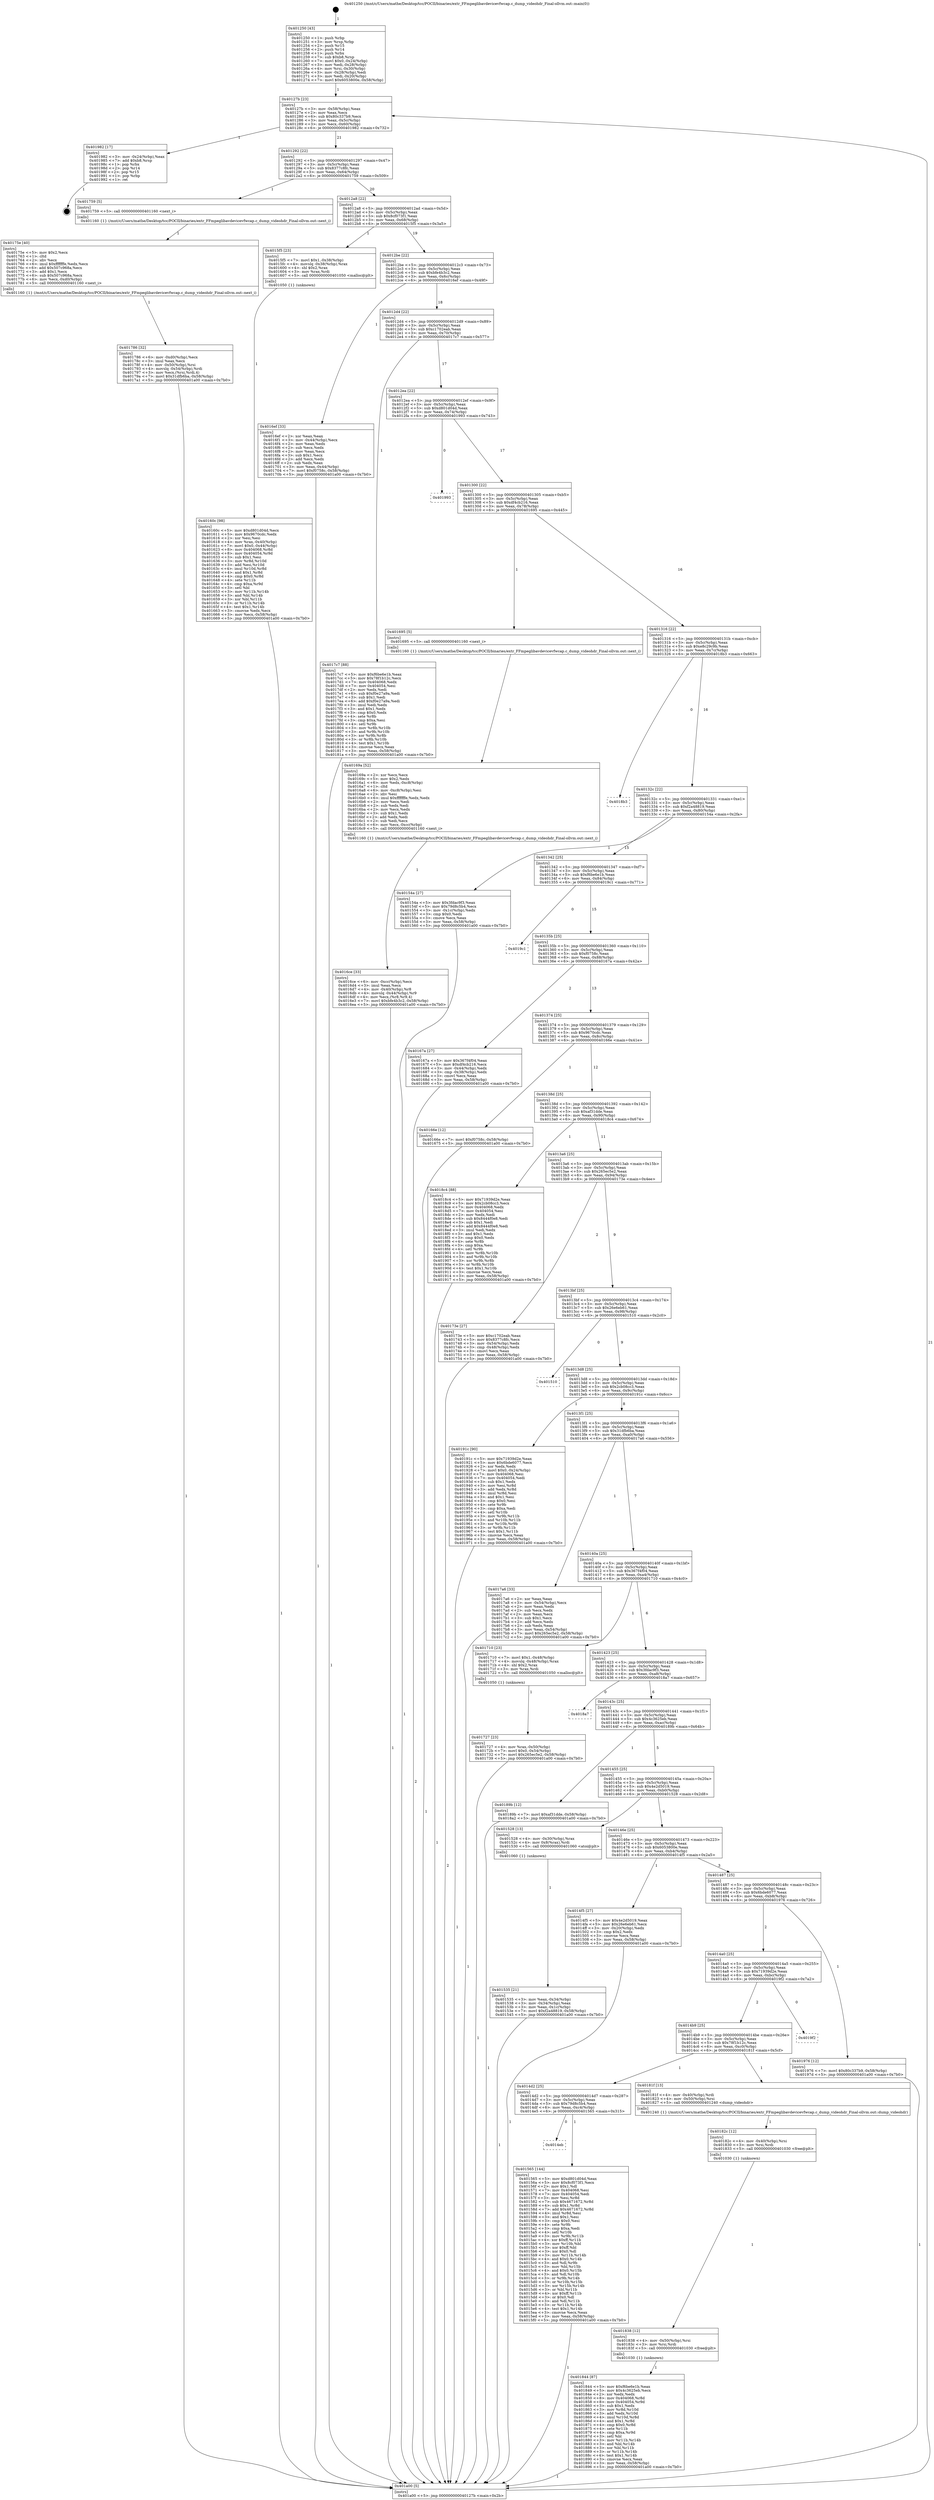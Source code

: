digraph "0x401250" {
  label = "0x401250 (/mnt/c/Users/mathe/Desktop/tcc/POCII/binaries/extr_FFmpeglibavdevicevfwcap.c_dump_videohdr_Final-ollvm.out::main(0))"
  labelloc = "t"
  node[shape=record]

  Entry [label="",width=0.3,height=0.3,shape=circle,fillcolor=black,style=filled]
  "0x40127b" [label="{
     0x40127b [23]\l
     | [instrs]\l
     &nbsp;&nbsp;0x40127b \<+3\>: mov -0x58(%rbp),%eax\l
     &nbsp;&nbsp;0x40127e \<+2\>: mov %eax,%ecx\l
     &nbsp;&nbsp;0x401280 \<+6\>: sub $0x80c337b9,%ecx\l
     &nbsp;&nbsp;0x401286 \<+3\>: mov %eax,-0x5c(%rbp)\l
     &nbsp;&nbsp;0x401289 \<+3\>: mov %ecx,-0x60(%rbp)\l
     &nbsp;&nbsp;0x40128c \<+6\>: je 0000000000401982 \<main+0x732\>\l
  }"]
  "0x401982" [label="{
     0x401982 [17]\l
     | [instrs]\l
     &nbsp;&nbsp;0x401982 \<+3\>: mov -0x24(%rbp),%eax\l
     &nbsp;&nbsp;0x401985 \<+7\>: add $0xb8,%rsp\l
     &nbsp;&nbsp;0x40198c \<+1\>: pop %rbx\l
     &nbsp;&nbsp;0x40198d \<+2\>: pop %r14\l
     &nbsp;&nbsp;0x40198f \<+2\>: pop %r15\l
     &nbsp;&nbsp;0x401991 \<+1\>: pop %rbp\l
     &nbsp;&nbsp;0x401992 \<+1\>: ret\l
  }"]
  "0x401292" [label="{
     0x401292 [22]\l
     | [instrs]\l
     &nbsp;&nbsp;0x401292 \<+5\>: jmp 0000000000401297 \<main+0x47\>\l
     &nbsp;&nbsp;0x401297 \<+3\>: mov -0x5c(%rbp),%eax\l
     &nbsp;&nbsp;0x40129a \<+5\>: sub $0x8377c8fc,%eax\l
     &nbsp;&nbsp;0x40129f \<+3\>: mov %eax,-0x64(%rbp)\l
     &nbsp;&nbsp;0x4012a2 \<+6\>: je 0000000000401759 \<main+0x509\>\l
  }"]
  Exit [label="",width=0.3,height=0.3,shape=circle,fillcolor=black,style=filled,peripheries=2]
  "0x401759" [label="{
     0x401759 [5]\l
     | [instrs]\l
     &nbsp;&nbsp;0x401759 \<+5\>: call 0000000000401160 \<next_i\>\l
     | [calls]\l
     &nbsp;&nbsp;0x401160 \{1\} (/mnt/c/Users/mathe/Desktop/tcc/POCII/binaries/extr_FFmpeglibavdevicevfwcap.c_dump_videohdr_Final-ollvm.out::next_i)\l
  }"]
  "0x4012a8" [label="{
     0x4012a8 [22]\l
     | [instrs]\l
     &nbsp;&nbsp;0x4012a8 \<+5\>: jmp 00000000004012ad \<main+0x5d\>\l
     &nbsp;&nbsp;0x4012ad \<+3\>: mov -0x5c(%rbp),%eax\l
     &nbsp;&nbsp;0x4012b0 \<+5\>: sub $0x8cf073f1,%eax\l
     &nbsp;&nbsp;0x4012b5 \<+3\>: mov %eax,-0x68(%rbp)\l
     &nbsp;&nbsp;0x4012b8 \<+6\>: je 00000000004015f5 \<main+0x3a5\>\l
  }"]
  "0x401844" [label="{
     0x401844 [87]\l
     | [instrs]\l
     &nbsp;&nbsp;0x401844 \<+5\>: mov $0xf6be6e1b,%eax\l
     &nbsp;&nbsp;0x401849 \<+5\>: mov $0x4c3625eb,%ecx\l
     &nbsp;&nbsp;0x40184e \<+2\>: xor %edx,%edx\l
     &nbsp;&nbsp;0x401850 \<+8\>: mov 0x404068,%r8d\l
     &nbsp;&nbsp;0x401858 \<+8\>: mov 0x404054,%r9d\l
     &nbsp;&nbsp;0x401860 \<+3\>: sub $0x1,%edx\l
     &nbsp;&nbsp;0x401863 \<+3\>: mov %r8d,%r10d\l
     &nbsp;&nbsp;0x401866 \<+3\>: add %edx,%r10d\l
     &nbsp;&nbsp;0x401869 \<+4\>: imul %r10d,%r8d\l
     &nbsp;&nbsp;0x40186d \<+4\>: and $0x1,%r8d\l
     &nbsp;&nbsp;0x401871 \<+4\>: cmp $0x0,%r8d\l
     &nbsp;&nbsp;0x401875 \<+4\>: sete %r11b\l
     &nbsp;&nbsp;0x401879 \<+4\>: cmp $0xa,%r9d\l
     &nbsp;&nbsp;0x40187d \<+3\>: setl %bl\l
     &nbsp;&nbsp;0x401880 \<+3\>: mov %r11b,%r14b\l
     &nbsp;&nbsp;0x401883 \<+3\>: and %bl,%r14b\l
     &nbsp;&nbsp;0x401886 \<+3\>: xor %bl,%r11b\l
     &nbsp;&nbsp;0x401889 \<+3\>: or %r11b,%r14b\l
     &nbsp;&nbsp;0x40188c \<+4\>: test $0x1,%r14b\l
     &nbsp;&nbsp;0x401890 \<+3\>: cmovne %ecx,%eax\l
     &nbsp;&nbsp;0x401893 \<+3\>: mov %eax,-0x58(%rbp)\l
     &nbsp;&nbsp;0x401896 \<+5\>: jmp 0000000000401a00 \<main+0x7b0\>\l
  }"]
  "0x4015f5" [label="{
     0x4015f5 [23]\l
     | [instrs]\l
     &nbsp;&nbsp;0x4015f5 \<+7\>: movl $0x1,-0x38(%rbp)\l
     &nbsp;&nbsp;0x4015fc \<+4\>: movslq -0x38(%rbp),%rax\l
     &nbsp;&nbsp;0x401600 \<+4\>: shl $0x2,%rax\l
     &nbsp;&nbsp;0x401604 \<+3\>: mov %rax,%rdi\l
     &nbsp;&nbsp;0x401607 \<+5\>: call 0000000000401050 \<malloc@plt\>\l
     | [calls]\l
     &nbsp;&nbsp;0x401050 \{1\} (unknown)\l
  }"]
  "0x4012be" [label="{
     0x4012be [22]\l
     | [instrs]\l
     &nbsp;&nbsp;0x4012be \<+5\>: jmp 00000000004012c3 \<main+0x73\>\l
     &nbsp;&nbsp;0x4012c3 \<+3\>: mov -0x5c(%rbp),%eax\l
     &nbsp;&nbsp;0x4012c6 \<+5\>: sub $0xbfe4b3c2,%eax\l
     &nbsp;&nbsp;0x4012cb \<+3\>: mov %eax,-0x6c(%rbp)\l
     &nbsp;&nbsp;0x4012ce \<+6\>: je 00000000004016ef \<main+0x49f\>\l
  }"]
  "0x401838" [label="{
     0x401838 [12]\l
     | [instrs]\l
     &nbsp;&nbsp;0x401838 \<+4\>: mov -0x50(%rbp),%rsi\l
     &nbsp;&nbsp;0x40183c \<+3\>: mov %rsi,%rdi\l
     &nbsp;&nbsp;0x40183f \<+5\>: call 0000000000401030 \<free@plt\>\l
     | [calls]\l
     &nbsp;&nbsp;0x401030 \{1\} (unknown)\l
  }"]
  "0x4016ef" [label="{
     0x4016ef [33]\l
     | [instrs]\l
     &nbsp;&nbsp;0x4016ef \<+2\>: xor %eax,%eax\l
     &nbsp;&nbsp;0x4016f1 \<+3\>: mov -0x44(%rbp),%ecx\l
     &nbsp;&nbsp;0x4016f4 \<+2\>: mov %eax,%edx\l
     &nbsp;&nbsp;0x4016f6 \<+2\>: sub %ecx,%edx\l
     &nbsp;&nbsp;0x4016f8 \<+2\>: mov %eax,%ecx\l
     &nbsp;&nbsp;0x4016fa \<+3\>: sub $0x1,%ecx\l
     &nbsp;&nbsp;0x4016fd \<+2\>: add %ecx,%edx\l
     &nbsp;&nbsp;0x4016ff \<+2\>: sub %edx,%eax\l
     &nbsp;&nbsp;0x401701 \<+3\>: mov %eax,-0x44(%rbp)\l
     &nbsp;&nbsp;0x401704 \<+7\>: movl $0xf0758c,-0x58(%rbp)\l
     &nbsp;&nbsp;0x40170b \<+5\>: jmp 0000000000401a00 \<main+0x7b0\>\l
  }"]
  "0x4012d4" [label="{
     0x4012d4 [22]\l
     | [instrs]\l
     &nbsp;&nbsp;0x4012d4 \<+5\>: jmp 00000000004012d9 \<main+0x89\>\l
     &nbsp;&nbsp;0x4012d9 \<+3\>: mov -0x5c(%rbp),%eax\l
     &nbsp;&nbsp;0x4012dc \<+5\>: sub $0xc1702eab,%eax\l
     &nbsp;&nbsp;0x4012e1 \<+3\>: mov %eax,-0x70(%rbp)\l
     &nbsp;&nbsp;0x4012e4 \<+6\>: je 00000000004017c7 \<main+0x577\>\l
  }"]
  "0x40182c" [label="{
     0x40182c [12]\l
     | [instrs]\l
     &nbsp;&nbsp;0x40182c \<+4\>: mov -0x40(%rbp),%rsi\l
     &nbsp;&nbsp;0x401830 \<+3\>: mov %rsi,%rdi\l
     &nbsp;&nbsp;0x401833 \<+5\>: call 0000000000401030 \<free@plt\>\l
     | [calls]\l
     &nbsp;&nbsp;0x401030 \{1\} (unknown)\l
  }"]
  "0x4017c7" [label="{
     0x4017c7 [88]\l
     | [instrs]\l
     &nbsp;&nbsp;0x4017c7 \<+5\>: mov $0xf6be6e1b,%eax\l
     &nbsp;&nbsp;0x4017cc \<+5\>: mov $0x78f1b12c,%ecx\l
     &nbsp;&nbsp;0x4017d1 \<+7\>: mov 0x404068,%edx\l
     &nbsp;&nbsp;0x4017d8 \<+7\>: mov 0x404054,%esi\l
     &nbsp;&nbsp;0x4017df \<+2\>: mov %edx,%edi\l
     &nbsp;&nbsp;0x4017e1 \<+6\>: sub $0xf0e27a9a,%edi\l
     &nbsp;&nbsp;0x4017e7 \<+3\>: sub $0x1,%edi\l
     &nbsp;&nbsp;0x4017ea \<+6\>: add $0xf0e27a9a,%edi\l
     &nbsp;&nbsp;0x4017f0 \<+3\>: imul %edi,%edx\l
     &nbsp;&nbsp;0x4017f3 \<+3\>: and $0x1,%edx\l
     &nbsp;&nbsp;0x4017f6 \<+3\>: cmp $0x0,%edx\l
     &nbsp;&nbsp;0x4017f9 \<+4\>: sete %r8b\l
     &nbsp;&nbsp;0x4017fd \<+3\>: cmp $0xa,%esi\l
     &nbsp;&nbsp;0x401800 \<+4\>: setl %r9b\l
     &nbsp;&nbsp;0x401804 \<+3\>: mov %r8b,%r10b\l
     &nbsp;&nbsp;0x401807 \<+3\>: and %r9b,%r10b\l
     &nbsp;&nbsp;0x40180a \<+3\>: xor %r9b,%r8b\l
     &nbsp;&nbsp;0x40180d \<+3\>: or %r8b,%r10b\l
     &nbsp;&nbsp;0x401810 \<+4\>: test $0x1,%r10b\l
     &nbsp;&nbsp;0x401814 \<+3\>: cmovne %ecx,%eax\l
     &nbsp;&nbsp;0x401817 \<+3\>: mov %eax,-0x58(%rbp)\l
     &nbsp;&nbsp;0x40181a \<+5\>: jmp 0000000000401a00 \<main+0x7b0\>\l
  }"]
  "0x4012ea" [label="{
     0x4012ea [22]\l
     | [instrs]\l
     &nbsp;&nbsp;0x4012ea \<+5\>: jmp 00000000004012ef \<main+0x9f\>\l
     &nbsp;&nbsp;0x4012ef \<+3\>: mov -0x5c(%rbp),%eax\l
     &nbsp;&nbsp;0x4012f2 \<+5\>: sub $0xd801d04d,%eax\l
     &nbsp;&nbsp;0x4012f7 \<+3\>: mov %eax,-0x74(%rbp)\l
     &nbsp;&nbsp;0x4012fa \<+6\>: je 0000000000401993 \<main+0x743\>\l
  }"]
  "0x401786" [label="{
     0x401786 [32]\l
     | [instrs]\l
     &nbsp;&nbsp;0x401786 \<+6\>: mov -0xd0(%rbp),%ecx\l
     &nbsp;&nbsp;0x40178c \<+3\>: imul %eax,%ecx\l
     &nbsp;&nbsp;0x40178f \<+4\>: mov -0x50(%rbp),%rsi\l
     &nbsp;&nbsp;0x401793 \<+4\>: movslq -0x54(%rbp),%rdi\l
     &nbsp;&nbsp;0x401797 \<+3\>: mov %ecx,(%rsi,%rdi,4)\l
     &nbsp;&nbsp;0x40179a \<+7\>: movl $0x31dfb6ba,-0x58(%rbp)\l
     &nbsp;&nbsp;0x4017a1 \<+5\>: jmp 0000000000401a00 \<main+0x7b0\>\l
  }"]
  "0x401993" [label="{
     0x401993\l
  }", style=dashed]
  "0x401300" [label="{
     0x401300 [22]\l
     | [instrs]\l
     &nbsp;&nbsp;0x401300 \<+5\>: jmp 0000000000401305 \<main+0xb5\>\l
     &nbsp;&nbsp;0x401305 \<+3\>: mov -0x5c(%rbp),%eax\l
     &nbsp;&nbsp;0x401308 \<+5\>: sub $0xdf4cb216,%eax\l
     &nbsp;&nbsp;0x40130d \<+3\>: mov %eax,-0x78(%rbp)\l
     &nbsp;&nbsp;0x401310 \<+6\>: je 0000000000401695 \<main+0x445\>\l
  }"]
  "0x40175e" [label="{
     0x40175e [40]\l
     | [instrs]\l
     &nbsp;&nbsp;0x40175e \<+5\>: mov $0x2,%ecx\l
     &nbsp;&nbsp;0x401763 \<+1\>: cltd\l
     &nbsp;&nbsp;0x401764 \<+2\>: idiv %ecx\l
     &nbsp;&nbsp;0x401766 \<+6\>: imul $0xfffffffe,%edx,%ecx\l
     &nbsp;&nbsp;0x40176c \<+6\>: add $0x507c968a,%ecx\l
     &nbsp;&nbsp;0x401772 \<+3\>: add $0x1,%ecx\l
     &nbsp;&nbsp;0x401775 \<+6\>: sub $0x507c968a,%ecx\l
     &nbsp;&nbsp;0x40177b \<+6\>: mov %ecx,-0xd0(%rbp)\l
     &nbsp;&nbsp;0x401781 \<+5\>: call 0000000000401160 \<next_i\>\l
     | [calls]\l
     &nbsp;&nbsp;0x401160 \{1\} (/mnt/c/Users/mathe/Desktop/tcc/POCII/binaries/extr_FFmpeglibavdevicevfwcap.c_dump_videohdr_Final-ollvm.out::next_i)\l
  }"]
  "0x401695" [label="{
     0x401695 [5]\l
     | [instrs]\l
     &nbsp;&nbsp;0x401695 \<+5\>: call 0000000000401160 \<next_i\>\l
     | [calls]\l
     &nbsp;&nbsp;0x401160 \{1\} (/mnt/c/Users/mathe/Desktop/tcc/POCII/binaries/extr_FFmpeglibavdevicevfwcap.c_dump_videohdr_Final-ollvm.out::next_i)\l
  }"]
  "0x401316" [label="{
     0x401316 [22]\l
     | [instrs]\l
     &nbsp;&nbsp;0x401316 \<+5\>: jmp 000000000040131b \<main+0xcb\>\l
     &nbsp;&nbsp;0x40131b \<+3\>: mov -0x5c(%rbp),%eax\l
     &nbsp;&nbsp;0x40131e \<+5\>: sub $0xe8c29c9b,%eax\l
     &nbsp;&nbsp;0x401323 \<+3\>: mov %eax,-0x7c(%rbp)\l
     &nbsp;&nbsp;0x401326 \<+6\>: je 00000000004018b3 \<main+0x663\>\l
  }"]
  "0x401727" [label="{
     0x401727 [23]\l
     | [instrs]\l
     &nbsp;&nbsp;0x401727 \<+4\>: mov %rax,-0x50(%rbp)\l
     &nbsp;&nbsp;0x40172b \<+7\>: movl $0x0,-0x54(%rbp)\l
     &nbsp;&nbsp;0x401732 \<+7\>: movl $0x265ec5e2,-0x58(%rbp)\l
     &nbsp;&nbsp;0x401739 \<+5\>: jmp 0000000000401a00 \<main+0x7b0\>\l
  }"]
  "0x4018b3" [label="{
     0x4018b3\l
  }", style=dashed]
  "0x40132c" [label="{
     0x40132c [22]\l
     | [instrs]\l
     &nbsp;&nbsp;0x40132c \<+5\>: jmp 0000000000401331 \<main+0xe1\>\l
     &nbsp;&nbsp;0x401331 \<+3\>: mov -0x5c(%rbp),%eax\l
     &nbsp;&nbsp;0x401334 \<+5\>: sub $0xf2a48819,%eax\l
     &nbsp;&nbsp;0x401339 \<+3\>: mov %eax,-0x80(%rbp)\l
     &nbsp;&nbsp;0x40133c \<+6\>: je 000000000040154a \<main+0x2fa\>\l
  }"]
  "0x4016ce" [label="{
     0x4016ce [33]\l
     | [instrs]\l
     &nbsp;&nbsp;0x4016ce \<+6\>: mov -0xcc(%rbp),%ecx\l
     &nbsp;&nbsp;0x4016d4 \<+3\>: imul %eax,%ecx\l
     &nbsp;&nbsp;0x4016d7 \<+4\>: mov -0x40(%rbp),%r8\l
     &nbsp;&nbsp;0x4016db \<+4\>: movslq -0x44(%rbp),%r9\l
     &nbsp;&nbsp;0x4016df \<+4\>: mov %ecx,(%r8,%r9,4)\l
     &nbsp;&nbsp;0x4016e3 \<+7\>: movl $0xbfe4b3c2,-0x58(%rbp)\l
     &nbsp;&nbsp;0x4016ea \<+5\>: jmp 0000000000401a00 \<main+0x7b0\>\l
  }"]
  "0x40154a" [label="{
     0x40154a [27]\l
     | [instrs]\l
     &nbsp;&nbsp;0x40154a \<+5\>: mov $0x3fdac9f3,%eax\l
     &nbsp;&nbsp;0x40154f \<+5\>: mov $0x79d8c5b4,%ecx\l
     &nbsp;&nbsp;0x401554 \<+3\>: mov -0x1c(%rbp),%edx\l
     &nbsp;&nbsp;0x401557 \<+3\>: cmp $0x0,%edx\l
     &nbsp;&nbsp;0x40155a \<+3\>: cmove %ecx,%eax\l
     &nbsp;&nbsp;0x40155d \<+3\>: mov %eax,-0x58(%rbp)\l
     &nbsp;&nbsp;0x401560 \<+5\>: jmp 0000000000401a00 \<main+0x7b0\>\l
  }"]
  "0x401342" [label="{
     0x401342 [25]\l
     | [instrs]\l
     &nbsp;&nbsp;0x401342 \<+5\>: jmp 0000000000401347 \<main+0xf7\>\l
     &nbsp;&nbsp;0x401347 \<+3\>: mov -0x5c(%rbp),%eax\l
     &nbsp;&nbsp;0x40134a \<+5\>: sub $0xf6be6e1b,%eax\l
     &nbsp;&nbsp;0x40134f \<+6\>: mov %eax,-0x84(%rbp)\l
     &nbsp;&nbsp;0x401355 \<+6\>: je 00000000004019c1 \<main+0x771\>\l
  }"]
  "0x40169a" [label="{
     0x40169a [52]\l
     | [instrs]\l
     &nbsp;&nbsp;0x40169a \<+2\>: xor %ecx,%ecx\l
     &nbsp;&nbsp;0x40169c \<+5\>: mov $0x2,%edx\l
     &nbsp;&nbsp;0x4016a1 \<+6\>: mov %edx,-0xc8(%rbp)\l
     &nbsp;&nbsp;0x4016a7 \<+1\>: cltd\l
     &nbsp;&nbsp;0x4016a8 \<+6\>: mov -0xc8(%rbp),%esi\l
     &nbsp;&nbsp;0x4016ae \<+2\>: idiv %esi\l
     &nbsp;&nbsp;0x4016b0 \<+6\>: imul $0xfffffffe,%edx,%edx\l
     &nbsp;&nbsp;0x4016b6 \<+2\>: mov %ecx,%edi\l
     &nbsp;&nbsp;0x4016b8 \<+2\>: sub %edx,%edi\l
     &nbsp;&nbsp;0x4016ba \<+2\>: mov %ecx,%edx\l
     &nbsp;&nbsp;0x4016bc \<+3\>: sub $0x1,%edx\l
     &nbsp;&nbsp;0x4016bf \<+2\>: add %edx,%edi\l
     &nbsp;&nbsp;0x4016c1 \<+2\>: sub %edi,%ecx\l
     &nbsp;&nbsp;0x4016c3 \<+6\>: mov %ecx,-0xcc(%rbp)\l
     &nbsp;&nbsp;0x4016c9 \<+5\>: call 0000000000401160 \<next_i\>\l
     | [calls]\l
     &nbsp;&nbsp;0x401160 \{1\} (/mnt/c/Users/mathe/Desktop/tcc/POCII/binaries/extr_FFmpeglibavdevicevfwcap.c_dump_videohdr_Final-ollvm.out::next_i)\l
  }"]
  "0x4019c1" [label="{
     0x4019c1\l
  }", style=dashed]
  "0x40135b" [label="{
     0x40135b [25]\l
     | [instrs]\l
     &nbsp;&nbsp;0x40135b \<+5\>: jmp 0000000000401360 \<main+0x110\>\l
     &nbsp;&nbsp;0x401360 \<+3\>: mov -0x5c(%rbp),%eax\l
     &nbsp;&nbsp;0x401363 \<+5\>: sub $0xf0758c,%eax\l
     &nbsp;&nbsp;0x401368 \<+6\>: mov %eax,-0x88(%rbp)\l
     &nbsp;&nbsp;0x40136e \<+6\>: je 000000000040167a \<main+0x42a\>\l
  }"]
  "0x40160c" [label="{
     0x40160c [98]\l
     | [instrs]\l
     &nbsp;&nbsp;0x40160c \<+5\>: mov $0xd801d04d,%ecx\l
     &nbsp;&nbsp;0x401611 \<+5\>: mov $0x9670cdc,%edx\l
     &nbsp;&nbsp;0x401616 \<+2\>: xor %esi,%esi\l
     &nbsp;&nbsp;0x401618 \<+4\>: mov %rax,-0x40(%rbp)\l
     &nbsp;&nbsp;0x40161c \<+7\>: movl $0x0,-0x44(%rbp)\l
     &nbsp;&nbsp;0x401623 \<+8\>: mov 0x404068,%r8d\l
     &nbsp;&nbsp;0x40162b \<+8\>: mov 0x404054,%r9d\l
     &nbsp;&nbsp;0x401633 \<+3\>: sub $0x1,%esi\l
     &nbsp;&nbsp;0x401636 \<+3\>: mov %r8d,%r10d\l
     &nbsp;&nbsp;0x401639 \<+3\>: add %esi,%r10d\l
     &nbsp;&nbsp;0x40163c \<+4\>: imul %r10d,%r8d\l
     &nbsp;&nbsp;0x401640 \<+4\>: and $0x1,%r8d\l
     &nbsp;&nbsp;0x401644 \<+4\>: cmp $0x0,%r8d\l
     &nbsp;&nbsp;0x401648 \<+4\>: sete %r11b\l
     &nbsp;&nbsp;0x40164c \<+4\>: cmp $0xa,%r9d\l
     &nbsp;&nbsp;0x401650 \<+3\>: setl %bl\l
     &nbsp;&nbsp;0x401653 \<+3\>: mov %r11b,%r14b\l
     &nbsp;&nbsp;0x401656 \<+3\>: and %bl,%r14b\l
     &nbsp;&nbsp;0x401659 \<+3\>: xor %bl,%r11b\l
     &nbsp;&nbsp;0x40165c \<+3\>: or %r11b,%r14b\l
     &nbsp;&nbsp;0x40165f \<+4\>: test $0x1,%r14b\l
     &nbsp;&nbsp;0x401663 \<+3\>: cmovne %edx,%ecx\l
     &nbsp;&nbsp;0x401666 \<+3\>: mov %ecx,-0x58(%rbp)\l
     &nbsp;&nbsp;0x401669 \<+5\>: jmp 0000000000401a00 \<main+0x7b0\>\l
  }"]
  "0x40167a" [label="{
     0x40167a [27]\l
     | [instrs]\l
     &nbsp;&nbsp;0x40167a \<+5\>: mov $0x367f4f04,%eax\l
     &nbsp;&nbsp;0x40167f \<+5\>: mov $0xdf4cb216,%ecx\l
     &nbsp;&nbsp;0x401684 \<+3\>: mov -0x44(%rbp),%edx\l
     &nbsp;&nbsp;0x401687 \<+3\>: cmp -0x38(%rbp),%edx\l
     &nbsp;&nbsp;0x40168a \<+3\>: cmovl %ecx,%eax\l
     &nbsp;&nbsp;0x40168d \<+3\>: mov %eax,-0x58(%rbp)\l
     &nbsp;&nbsp;0x401690 \<+5\>: jmp 0000000000401a00 \<main+0x7b0\>\l
  }"]
  "0x401374" [label="{
     0x401374 [25]\l
     | [instrs]\l
     &nbsp;&nbsp;0x401374 \<+5\>: jmp 0000000000401379 \<main+0x129\>\l
     &nbsp;&nbsp;0x401379 \<+3\>: mov -0x5c(%rbp),%eax\l
     &nbsp;&nbsp;0x40137c \<+5\>: sub $0x9670cdc,%eax\l
     &nbsp;&nbsp;0x401381 \<+6\>: mov %eax,-0x8c(%rbp)\l
     &nbsp;&nbsp;0x401387 \<+6\>: je 000000000040166e \<main+0x41e\>\l
  }"]
  "0x4014eb" [label="{
     0x4014eb\l
  }", style=dashed]
  "0x40166e" [label="{
     0x40166e [12]\l
     | [instrs]\l
     &nbsp;&nbsp;0x40166e \<+7\>: movl $0xf0758c,-0x58(%rbp)\l
     &nbsp;&nbsp;0x401675 \<+5\>: jmp 0000000000401a00 \<main+0x7b0\>\l
  }"]
  "0x40138d" [label="{
     0x40138d [25]\l
     | [instrs]\l
     &nbsp;&nbsp;0x40138d \<+5\>: jmp 0000000000401392 \<main+0x142\>\l
     &nbsp;&nbsp;0x401392 \<+3\>: mov -0x5c(%rbp),%eax\l
     &nbsp;&nbsp;0x401395 \<+5\>: sub $0xaf31dde,%eax\l
     &nbsp;&nbsp;0x40139a \<+6\>: mov %eax,-0x90(%rbp)\l
     &nbsp;&nbsp;0x4013a0 \<+6\>: je 00000000004018c4 \<main+0x674\>\l
  }"]
  "0x401565" [label="{
     0x401565 [144]\l
     | [instrs]\l
     &nbsp;&nbsp;0x401565 \<+5\>: mov $0xd801d04d,%eax\l
     &nbsp;&nbsp;0x40156a \<+5\>: mov $0x8cf073f1,%ecx\l
     &nbsp;&nbsp;0x40156f \<+2\>: mov $0x1,%dl\l
     &nbsp;&nbsp;0x401571 \<+7\>: mov 0x404068,%esi\l
     &nbsp;&nbsp;0x401578 \<+7\>: mov 0x404054,%edi\l
     &nbsp;&nbsp;0x40157f \<+3\>: mov %esi,%r8d\l
     &nbsp;&nbsp;0x401582 \<+7\>: sub $0x4671672,%r8d\l
     &nbsp;&nbsp;0x401589 \<+4\>: sub $0x1,%r8d\l
     &nbsp;&nbsp;0x40158d \<+7\>: add $0x4671672,%r8d\l
     &nbsp;&nbsp;0x401594 \<+4\>: imul %r8d,%esi\l
     &nbsp;&nbsp;0x401598 \<+3\>: and $0x1,%esi\l
     &nbsp;&nbsp;0x40159b \<+3\>: cmp $0x0,%esi\l
     &nbsp;&nbsp;0x40159e \<+4\>: sete %r9b\l
     &nbsp;&nbsp;0x4015a2 \<+3\>: cmp $0xa,%edi\l
     &nbsp;&nbsp;0x4015a5 \<+4\>: setl %r10b\l
     &nbsp;&nbsp;0x4015a9 \<+3\>: mov %r9b,%r11b\l
     &nbsp;&nbsp;0x4015ac \<+4\>: xor $0xff,%r11b\l
     &nbsp;&nbsp;0x4015b0 \<+3\>: mov %r10b,%bl\l
     &nbsp;&nbsp;0x4015b3 \<+3\>: xor $0xff,%bl\l
     &nbsp;&nbsp;0x4015b6 \<+3\>: xor $0x0,%dl\l
     &nbsp;&nbsp;0x4015b9 \<+3\>: mov %r11b,%r14b\l
     &nbsp;&nbsp;0x4015bc \<+4\>: and $0x0,%r14b\l
     &nbsp;&nbsp;0x4015c0 \<+3\>: and %dl,%r9b\l
     &nbsp;&nbsp;0x4015c3 \<+3\>: mov %bl,%r15b\l
     &nbsp;&nbsp;0x4015c6 \<+4\>: and $0x0,%r15b\l
     &nbsp;&nbsp;0x4015ca \<+3\>: and %dl,%r10b\l
     &nbsp;&nbsp;0x4015cd \<+3\>: or %r9b,%r14b\l
     &nbsp;&nbsp;0x4015d0 \<+3\>: or %r10b,%r15b\l
     &nbsp;&nbsp;0x4015d3 \<+3\>: xor %r15b,%r14b\l
     &nbsp;&nbsp;0x4015d6 \<+3\>: or %bl,%r11b\l
     &nbsp;&nbsp;0x4015d9 \<+4\>: xor $0xff,%r11b\l
     &nbsp;&nbsp;0x4015dd \<+3\>: or $0x0,%dl\l
     &nbsp;&nbsp;0x4015e0 \<+3\>: and %dl,%r11b\l
     &nbsp;&nbsp;0x4015e3 \<+3\>: or %r11b,%r14b\l
     &nbsp;&nbsp;0x4015e6 \<+4\>: test $0x1,%r14b\l
     &nbsp;&nbsp;0x4015ea \<+3\>: cmovne %ecx,%eax\l
     &nbsp;&nbsp;0x4015ed \<+3\>: mov %eax,-0x58(%rbp)\l
     &nbsp;&nbsp;0x4015f0 \<+5\>: jmp 0000000000401a00 \<main+0x7b0\>\l
  }"]
  "0x4018c4" [label="{
     0x4018c4 [88]\l
     | [instrs]\l
     &nbsp;&nbsp;0x4018c4 \<+5\>: mov $0x71939d2e,%eax\l
     &nbsp;&nbsp;0x4018c9 \<+5\>: mov $0x2cb08cc3,%ecx\l
     &nbsp;&nbsp;0x4018ce \<+7\>: mov 0x404068,%edx\l
     &nbsp;&nbsp;0x4018d5 \<+7\>: mov 0x404054,%esi\l
     &nbsp;&nbsp;0x4018dc \<+2\>: mov %edx,%edi\l
     &nbsp;&nbsp;0x4018de \<+6\>: sub $0x8444f0e8,%edi\l
     &nbsp;&nbsp;0x4018e4 \<+3\>: sub $0x1,%edi\l
     &nbsp;&nbsp;0x4018e7 \<+6\>: add $0x8444f0e8,%edi\l
     &nbsp;&nbsp;0x4018ed \<+3\>: imul %edi,%edx\l
     &nbsp;&nbsp;0x4018f0 \<+3\>: and $0x1,%edx\l
     &nbsp;&nbsp;0x4018f3 \<+3\>: cmp $0x0,%edx\l
     &nbsp;&nbsp;0x4018f6 \<+4\>: sete %r8b\l
     &nbsp;&nbsp;0x4018fa \<+3\>: cmp $0xa,%esi\l
     &nbsp;&nbsp;0x4018fd \<+4\>: setl %r9b\l
     &nbsp;&nbsp;0x401901 \<+3\>: mov %r8b,%r10b\l
     &nbsp;&nbsp;0x401904 \<+3\>: and %r9b,%r10b\l
     &nbsp;&nbsp;0x401907 \<+3\>: xor %r9b,%r8b\l
     &nbsp;&nbsp;0x40190a \<+3\>: or %r8b,%r10b\l
     &nbsp;&nbsp;0x40190d \<+4\>: test $0x1,%r10b\l
     &nbsp;&nbsp;0x401911 \<+3\>: cmovne %ecx,%eax\l
     &nbsp;&nbsp;0x401914 \<+3\>: mov %eax,-0x58(%rbp)\l
     &nbsp;&nbsp;0x401917 \<+5\>: jmp 0000000000401a00 \<main+0x7b0\>\l
  }"]
  "0x4013a6" [label="{
     0x4013a6 [25]\l
     | [instrs]\l
     &nbsp;&nbsp;0x4013a6 \<+5\>: jmp 00000000004013ab \<main+0x15b\>\l
     &nbsp;&nbsp;0x4013ab \<+3\>: mov -0x5c(%rbp),%eax\l
     &nbsp;&nbsp;0x4013ae \<+5\>: sub $0x265ec5e2,%eax\l
     &nbsp;&nbsp;0x4013b3 \<+6\>: mov %eax,-0x94(%rbp)\l
     &nbsp;&nbsp;0x4013b9 \<+6\>: je 000000000040173e \<main+0x4ee\>\l
  }"]
  "0x4014d2" [label="{
     0x4014d2 [25]\l
     | [instrs]\l
     &nbsp;&nbsp;0x4014d2 \<+5\>: jmp 00000000004014d7 \<main+0x287\>\l
     &nbsp;&nbsp;0x4014d7 \<+3\>: mov -0x5c(%rbp),%eax\l
     &nbsp;&nbsp;0x4014da \<+5\>: sub $0x79d8c5b4,%eax\l
     &nbsp;&nbsp;0x4014df \<+6\>: mov %eax,-0xc4(%rbp)\l
     &nbsp;&nbsp;0x4014e5 \<+6\>: je 0000000000401565 \<main+0x315\>\l
  }"]
  "0x40173e" [label="{
     0x40173e [27]\l
     | [instrs]\l
     &nbsp;&nbsp;0x40173e \<+5\>: mov $0xc1702eab,%eax\l
     &nbsp;&nbsp;0x401743 \<+5\>: mov $0x8377c8fc,%ecx\l
     &nbsp;&nbsp;0x401748 \<+3\>: mov -0x54(%rbp),%edx\l
     &nbsp;&nbsp;0x40174b \<+3\>: cmp -0x48(%rbp),%edx\l
     &nbsp;&nbsp;0x40174e \<+3\>: cmovl %ecx,%eax\l
     &nbsp;&nbsp;0x401751 \<+3\>: mov %eax,-0x58(%rbp)\l
     &nbsp;&nbsp;0x401754 \<+5\>: jmp 0000000000401a00 \<main+0x7b0\>\l
  }"]
  "0x4013bf" [label="{
     0x4013bf [25]\l
     | [instrs]\l
     &nbsp;&nbsp;0x4013bf \<+5\>: jmp 00000000004013c4 \<main+0x174\>\l
     &nbsp;&nbsp;0x4013c4 \<+3\>: mov -0x5c(%rbp),%eax\l
     &nbsp;&nbsp;0x4013c7 \<+5\>: sub $0x26e6eb61,%eax\l
     &nbsp;&nbsp;0x4013cc \<+6\>: mov %eax,-0x98(%rbp)\l
     &nbsp;&nbsp;0x4013d2 \<+6\>: je 0000000000401510 \<main+0x2c0\>\l
  }"]
  "0x40181f" [label="{
     0x40181f [13]\l
     | [instrs]\l
     &nbsp;&nbsp;0x40181f \<+4\>: mov -0x40(%rbp),%rdi\l
     &nbsp;&nbsp;0x401823 \<+4\>: mov -0x50(%rbp),%rsi\l
     &nbsp;&nbsp;0x401827 \<+5\>: call 0000000000401240 \<dump_videohdr\>\l
     | [calls]\l
     &nbsp;&nbsp;0x401240 \{1\} (/mnt/c/Users/mathe/Desktop/tcc/POCII/binaries/extr_FFmpeglibavdevicevfwcap.c_dump_videohdr_Final-ollvm.out::dump_videohdr)\l
  }"]
  "0x401510" [label="{
     0x401510\l
  }", style=dashed]
  "0x4013d8" [label="{
     0x4013d8 [25]\l
     | [instrs]\l
     &nbsp;&nbsp;0x4013d8 \<+5\>: jmp 00000000004013dd \<main+0x18d\>\l
     &nbsp;&nbsp;0x4013dd \<+3\>: mov -0x5c(%rbp),%eax\l
     &nbsp;&nbsp;0x4013e0 \<+5\>: sub $0x2cb08cc3,%eax\l
     &nbsp;&nbsp;0x4013e5 \<+6\>: mov %eax,-0x9c(%rbp)\l
     &nbsp;&nbsp;0x4013eb \<+6\>: je 000000000040191c \<main+0x6cc\>\l
  }"]
  "0x4014b9" [label="{
     0x4014b9 [25]\l
     | [instrs]\l
     &nbsp;&nbsp;0x4014b9 \<+5\>: jmp 00000000004014be \<main+0x26e\>\l
     &nbsp;&nbsp;0x4014be \<+3\>: mov -0x5c(%rbp),%eax\l
     &nbsp;&nbsp;0x4014c1 \<+5\>: sub $0x78f1b12c,%eax\l
     &nbsp;&nbsp;0x4014c6 \<+6\>: mov %eax,-0xc0(%rbp)\l
     &nbsp;&nbsp;0x4014cc \<+6\>: je 000000000040181f \<main+0x5cf\>\l
  }"]
  "0x40191c" [label="{
     0x40191c [90]\l
     | [instrs]\l
     &nbsp;&nbsp;0x40191c \<+5\>: mov $0x71939d2e,%eax\l
     &nbsp;&nbsp;0x401921 \<+5\>: mov $0x6bde6077,%ecx\l
     &nbsp;&nbsp;0x401926 \<+2\>: xor %edx,%edx\l
     &nbsp;&nbsp;0x401928 \<+7\>: movl $0x0,-0x24(%rbp)\l
     &nbsp;&nbsp;0x40192f \<+7\>: mov 0x404068,%esi\l
     &nbsp;&nbsp;0x401936 \<+7\>: mov 0x404054,%edi\l
     &nbsp;&nbsp;0x40193d \<+3\>: sub $0x1,%edx\l
     &nbsp;&nbsp;0x401940 \<+3\>: mov %esi,%r8d\l
     &nbsp;&nbsp;0x401943 \<+3\>: add %edx,%r8d\l
     &nbsp;&nbsp;0x401946 \<+4\>: imul %r8d,%esi\l
     &nbsp;&nbsp;0x40194a \<+3\>: and $0x1,%esi\l
     &nbsp;&nbsp;0x40194d \<+3\>: cmp $0x0,%esi\l
     &nbsp;&nbsp;0x401950 \<+4\>: sete %r9b\l
     &nbsp;&nbsp;0x401954 \<+3\>: cmp $0xa,%edi\l
     &nbsp;&nbsp;0x401957 \<+4\>: setl %r10b\l
     &nbsp;&nbsp;0x40195b \<+3\>: mov %r9b,%r11b\l
     &nbsp;&nbsp;0x40195e \<+3\>: and %r10b,%r11b\l
     &nbsp;&nbsp;0x401961 \<+3\>: xor %r10b,%r9b\l
     &nbsp;&nbsp;0x401964 \<+3\>: or %r9b,%r11b\l
     &nbsp;&nbsp;0x401967 \<+4\>: test $0x1,%r11b\l
     &nbsp;&nbsp;0x40196b \<+3\>: cmovne %ecx,%eax\l
     &nbsp;&nbsp;0x40196e \<+3\>: mov %eax,-0x58(%rbp)\l
     &nbsp;&nbsp;0x401971 \<+5\>: jmp 0000000000401a00 \<main+0x7b0\>\l
  }"]
  "0x4013f1" [label="{
     0x4013f1 [25]\l
     | [instrs]\l
     &nbsp;&nbsp;0x4013f1 \<+5\>: jmp 00000000004013f6 \<main+0x1a6\>\l
     &nbsp;&nbsp;0x4013f6 \<+3\>: mov -0x5c(%rbp),%eax\l
     &nbsp;&nbsp;0x4013f9 \<+5\>: sub $0x31dfb6ba,%eax\l
     &nbsp;&nbsp;0x4013fe \<+6\>: mov %eax,-0xa0(%rbp)\l
     &nbsp;&nbsp;0x401404 \<+6\>: je 00000000004017a6 \<main+0x556\>\l
  }"]
  "0x4019f2" [label="{
     0x4019f2\l
  }", style=dashed]
  "0x4017a6" [label="{
     0x4017a6 [33]\l
     | [instrs]\l
     &nbsp;&nbsp;0x4017a6 \<+2\>: xor %eax,%eax\l
     &nbsp;&nbsp;0x4017a8 \<+3\>: mov -0x54(%rbp),%ecx\l
     &nbsp;&nbsp;0x4017ab \<+2\>: mov %eax,%edx\l
     &nbsp;&nbsp;0x4017ad \<+2\>: sub %ecx,%edx\l
     &nbsp;&nbsp;0x4017af \<+2\>: mov %eax,%ecx\l
     &nbsp;&nbsp;0x4017b1 \<+3\>: sub $0x1,%ecx\l
     &nbsp;&nbsp;0x4017b4 \<+2\>: add %ecx,%edx\l
     &nbsp;&nbsp;0x4017b6 \<+2\>: sub %edx,%eax\l
     &nbsp;&nbsp;0x4017b8 \<+3\>: mov %eax,-0x54(%rbp)\l
     &nbsp;&nbsp;0x4017bb \<+7\>: movl $0x265ec5e2,-0x58(%rbp)\l
     &nbsp;&nbsp;0x4017c2 \<+5\>: jmp 0000000000401a00 \<main+0x7b0\>\l
  }"]
  "0x40140a" [label="{
     0x40140a [25]\l
     | [instrs]\l
     &nbsp;&nbsp;0x40140a \<+5\>: jmp 000000000040140f \<main+0x1bf\>\l
     &nbsp;&nbsp;0x40140f \<+3\>: mov -0x5c(%rbp),%eax\l
     &nbsp;&nbsp;0x401412 \<+5\>: sub $0x367f4f04,%eax\l
     &nbsp;&nbsp;0x401417 \<+6\>: mov %eax,-0xa4(%rbp)\l
     &nbsp;&nbsp;0x40141d \<+6\>: je 0000000000401710 \<main+0x4c0\>\l
  }"]
  "0x4014a0" [label="{
     0x4014a0 [25]\l
     | [instrs]\l
     &nbsp;&nbsp;0x4014a0 \<+5\>: jmp 00000000004014a5 \<main+0x255\>\l
     &nbsp;&nbsp;0x4014a5 \<+3\>: mov -0x5c(%rbp),%eax\l
     &nbsp;&nbsp;0x4014a8 \<+5\>: sub $0x71939d2e,%eax\l
     &nbsp;&nbsp;0x4014ad \<+6\>: mov %eax,-0xbc(%rbp)\l
     &nbsp;&nbsp;0x4014b3 \<+6\>: je 00000000004019f2 \<main+0x7a2\>\l
  }"]
  "0x401710" [label="{
     0x401710 [23]\l
     | [instrs]\l
     &nbsp;&nbsp;0x401710 \<+7\>: movl $0x1,-0x48(%rbp)\l
     &nbsp;&nbsp;0x401717 \<+4\>: movslq -0x48(%rbp),%rax\l
     &nbsp;&nbsp;0x40171b \<+4\>: shl $0x2,%rax\l
     &nbsp;&nbsp;0x40171f \<+3\>: mov %rax,%rdi\l
     &nbsp;&nbsp;0x401722 \<+5\>: call 0000000000401050 \<malloc@plt\>\l
     | [calls]\l
     &nbsp;&nbsp;0x401050 \{1\} (unknown)\l
  }"]
  "0x401423" [label="{
     0x401423 [25]\l
     | [instrs]\l
     &nbsp;&nbsp;0x401423 \<+5\>: jmp 0000000000401428 \<main+0x1d8\>\l
     &nbsp;&nbsp;0x401428 \<+3\>: mov -0x5c(%rbp),%eax\l
     &nbsp;&nbsp;0x40142b \<+5\>: sub $0x3fdac9f3,%eax\l
     &nbsp;&nbsp;0x401430 \<+6\>: mov %eax,-0xa8(%rbp)\l
     &nbsp;&nbsp;0x401436 \<+6\>: je 00000000004018a7 \<main+0x657\>\l
  }"]
  "0x401976" [label="{
     0x401976 [12]\l
     | [instrs]\l
     &nbsp;&nbsp;0x401976 \<+7\>: movl $0x80c337b9,-0x58(%rbp)\l
     &nbsp;&nbsp;0x40197d \<+5\>: jmp 0000000000401a00 \<main+0x7b0\>\l
  }"]
  "0x4018a7" [label="{
     0x4018a7\l
  }", style=dashed]
  "0x40143c" [label="{
     0x40143c [25]\l
     | [instrs]\l
     &nbsp;&nbsp;0x40143c \<+5\>: jmp 0000000000401441 \<main+0x1f1\>\l
     &nbsp;&nbsp;0x401441 \<+3\>: mov -0x5c(%rbp),%eax\l
     &nbsp;&nbsp;0x401444 \<+5\>: sub $0x4c3625eb,%eax\l
     &nbsp;&nbsp;0x401449 \<+6\>: mov %eax,-0xac(%rbp)\l
     &nbsp;&nbsp;0x40144f \<+6\>: je 000000000040189b \<main+0x64b\>\l
  }"]
  "0x401535" [label="{
     0x401535 [21]\l
     | [instrs]\l
     &nbsp;&nbsp;0x401535 \<+3\>: mov %eax,-0x34(%rbp)\l
     &nbsp;&nbsp;0x401538 \<+3\>: mov -0x34(%rbp),%eax\l
     &nbsp;&nbsp;0x40153b \<+3\>: mov %eax,-0x1c(%rbp)\l
     &nbsp;&nbsp;0x40153e \<+7\>: movl $0xf2a48819,-0x58(%rbp)\l
     &nbsp;&nbsp;0x401545 \<+5\>: jmp 0000000000401a00 \<main+0x7b0\>\l
  }"]
  "0x40189b" [label="{
     0x40189b [12]\l
     | [instrs]\l
     &nbsp;&nbsp;0x40189b \<+7\>: movl $0xaf31dde,-0x58(%rbp)\l
     &nbsp;&nbsp;0x4018a2 \<+5\>: jmp 0000000000401a00 \<main+0x7b0\>\l
  }"]
  "0x401455" [label="{
     0x401455 [25]\l
     | [instrs]\l
     &nbsp;&nbsp;0x401455 \<+5\>: jmp 000000000040145a \<main+0x20a\>\l
     &nbsp;&nbsp;0x40145a \<+3\>: mov -0x5c(%rbp),%eax\l
     &nbsp;&nbsp;0x40145d \<+5\>: sub $0x4e2d5019,%eax\l
     &nbsp;&nbsp;0x401462 \<+6\>: mov %eax,-0xb0(%rbp)\l
     &nbsp;&nbsp;0x401468 \<+6\>: je 0000000000401528 \<main+0x2d8\>\l
  }"]
  "0x401250" [label="{
     0x401250 [43]\l
     | [instrs]\l
     &nbsp;&nbsp;0x401250 \<+1\>: push %rbp\l
     &nbsp;&nbsp;0x401251 \<+3\>: mov %rsp,%rbp\l
     &nbsp;&nbsp;0x401254 \<+2\>: push %r15\l
     &nbsp;&nbsp;0x401256 \<+2\>: push %r14\l
     &nbsp;&nbsp;0x401258 \<+1\>: push %rbx\l
     &nbsp;&nbsp;0x401259 \<+7\>: sub $0xb8,%rsp\l
     &nbsp;&nbsp;0x401260 \<+7\>: movl $0x0,-0x24(%rbp)\l
     &nbsp;&nbsp;0x401267 \<+3\>: mov %edi,-0x28(%rbp)\l
     &nbsp;&nbsp;0x40126a \<+4\>: mov %rsi,-0x30(%rbp)\l
     &nbsp;&nbsp;0x40126e \<+3\>: mov -0x28(%rbp),%edi\l
     &nbsp;&nbsp;0x401271 \<+3\>: mov %edi,-0x20(%rbp)\l
     &nbsp;&nbsp;0x401274 \<+7\>: movl $0x6053800e,-0x58(%rbp)\l
  }"]
  "0x401528" [label="{
     0x401528 [13]\l
     | [instrs]\l
     &nbsp;&nbsp;0x401528 \<+4\>: mov -0x30(%rbp),%rax\l
     &nbsp;&nbsp;0x40152c \<+4\>: mov 0x8(%rax),%rdi\l
     &nbsp;&nbsp;0x401530 \<+5\>: call 0000000000401060 \<atoi@plt\>\l
     | [calls]\l
     &nbsp;&nbsp;0x401060 \{1\} (unknown)\l
  }"]
  "0x40146e" [label="{
     0x40146e [25]\l
     | [instrs]\l
     &nbsp;&nbsp;0x40146e \<+5\>: jmp 0000000000401473 \<main+0x223\>\l
     &nbsp;&nbsp;0x401473 \<+3\>: mov -0x5c(%rbp),%eax\l
     &nbsp;&nbsp;0x401476 \<+5\>: sub $0x6053800e,%eax\l
     &nbsp;&nbsp;0x40147b \<+6\>: mov %eax,-0xb4(%rbp)\l
     &nbsp;&nbsp;0x401481 \<+6\>: je 00000000004014f5 \<main+0x2a5\>\l
  }"]
  "0x401a00" [label="{
     0x401a00 [5]\l
     | [instrs]\l
     &nbsp;&nbsp;0x401a00 \<+5\>: jmp 000000000040127b \<main+0x2b\>\l
  }"]
  "0x4014f5" [label="{
     0x4014f5 [27]\l
     | [instrs]\l
     &nbsp;&nbsp;0x4014f5 \<+5\>: mov $0x4e2d5019,%eax\l
     &nbsp;&nbsp;0x4014fa \<+5\>: mov $0x26e6eb61,%ecx\l
     &nbsp;&nbsp;0x4014ff \<+3\>: mov -0x20(%rbp),%edx\l
     &nbsp;&nbsp;0x401502 \<+3\>: cmp $0x2,%edx\l
     &nbsp;&nbsp;0x401505 \<+3\>: cmovne %ecx,%eax\l
     &nbsp;&nbsp;0x401508 \<+3\>: mov %eax,-0x58(%rbp)\l
     &nbsp;&nbsp;0x40150b \<+5\>: jmp 0000000000401a00 \<main+0x7b0\>\l
  }"]
  "0x401487" [label="{
     0x401487 [25]\l
     | [instrs]\l
     &nbsp;&nbsp;0x401487 \<+5\>: jmp 000000000040148c \<main+0x23c\>\l
     &nbsp;&nbsp;0x40148c \<+3\>: mov -0x5c(%rbp),%eax\l
     &nbsp;&nbsp;0x40148f \<+5\>: sub $0x6bde6077,%eax\l
     &nbsp;&nbsp;0x401494 \<+6\>: mov %eax,-0xb8(%rbp)\l
     &nbsp;&nbsp;0x40149a \<+6\>: je 0000000000401976 \<main+0x726\>\l
  }"]
  Entry -> "0x401250" [label=" 1"]
  "0x40127b" -> "0x401982" [label=" 1"]
  "0x40127b" -> "0x401292" [label=" 21"]
  "0x401982" -> Exit [label=" 1"]
  "0x401292" -> "0x401759" [label=" 1"]
  "0x401292" -> "0x4012a8" [label=" 20"]
  "0x401976" -> "0x401a00" [label=" 1"]
  "0x4012a8" -> "0x4015f5" [label=" 1"]
  "0x4012a8" -> "0x4012be" [label=" 19"]
  "0x40191c" -> "0x401a00" [label=" 1"]
  "0x4012be" -> "0x4016ef" [label=" 1"]
  "0x4012be" -> "0x4012d4" [label=" 18"]
  "0x4018c4" -> "0x401a00" [label=" 1"]
  "0x4012d4" -> "0x4017c7" [label=" 1"]
  "0x4012d4" -> "0x4012ea" [label=" 17"]
  "0x40189b" -> "0x401a00" [label=" 1"]
  "0x4012ea" -> "0x401993" [label=" 0"]
  "0x4012ea" -> "0x401300" [label=" 17"]
  "0x401844" -> "0x401a00" [label=" 1"]
  "0x401300" -> "0x401695" [label=" 1"]
  "0x401300" -> "0x401316" [label=" 16"]
  "0x401838" -> "0x401844" [label=" 1"]
  "0x401316" -> "0x4018b3" [label=" 0"]
  "0x401316" -> "0x40132c" [label=" 16"]
  "0x40182c" -> "0x401838" [label=" 1"]
  "0x40132c" -> "0x40154a" [label=" 1"]
  "0x40132c" -> "0x401342" [label=" 15"]
  "0x40181f" -> "0x40182c" [label=" 1"]
  "0x401342" -> "0x4019c1" [label=" 0"]
  "0x401342" -> "0x40135b" [label=" 15"]
  "0x4017c7" -> "0x401a00" [label=" 1"]
  "0x40135b" -> "0x40167a" [label=" 2"]
  "0x40135b" -> "0x401374" [label=" 13"]
  "0x4017a6" -> "0x401a00" [label=" 1"]
  "0x401374" -> "0x40166e" [label=" 1"]
  "0x401374" -> "0x40138d" [label=" 12"]
  "0x401786" -> "0x401a00" [label=" 1"]
  "0x40138d" -> "0x4018c4" [label=" 1"]
  "0x40138d" -> "0x4013a6" [label=" 11"]
  "0x40175e" -> "0x401786" [label=" 1"]
  "0x4013a6" -> "0x40173e" [label=" 2"]
  "0x4013a6" -> "0x4013bf" [label=" 9"]
  "0x40173e" -> "0x401a00" [label=" 2"]
  "0x4013bf" -> "0x401510" [label=" 0"]
  "0x4013bf" -> "0x4013d8" [label=" 9"]
  "0x401727" -> "0x401a00" [label=" 1"]
  "0x4013d8" -> "0x40191c" [label=" 1"]
  "0x4013d8" -> "0x4013f1" [label=" 8"]
  "0x4016ef" -> "0x401a00" [label=" 1"]
  "0x4013f1" -> "0x4017a6" [label=" 1"]
  "0x4013f1" -> "0x40140a" [label=" 7"]
  "0x4016ce" -> "0x401a00" [label=" 1"]
  "0x40140a" -> "0x401710" [label=" 1"]
  "0x40140a" -> "0x401423" [label=" 6"]
  "0x401695" -> "0x40169a" [label=" 1"]
  "0x401423" -> "0x4018a7" [label=" 0"]
  "0x401423" -> "0x40143c" [label=" 6"]
  "0x40167a" -> "0x401a00" [label=" 2"]
  "0x40143c" -> "0x40189b" [label=" 1"]
  "0x40143c" -> "0x401455" [label=" 5"]
  "0x40160c" -> "0x401a00" [label=" 1"]
  "0x401455" -> "0x401528" [label=" 1"]
  "0x401455" -> "0x40146e" [label=" 4"]
  "0x4015f5" -> "0x40160c" [label=" 1"]
  "0x40146e" -> "0x4014f5" [label=" 1"]
  "0x40146e" -> "0x401487" [label=" 3"]
  "0x4014f5" -> "0x401a00" [label=" 1"]
  "0x401250" -> "0x40127b" [label=" 1"]
  "0x401a00" -> "0x40127b" [label=" 21"]
  "0x401528" -> "0x401535" [label=" 1"]
  "0x401535" -> "0x401a00" [label=" 1"]
  "0x40154a" -> "0x401a00" [label=" 1"]
  "0x40166e" -> "0x401a00" [label=" 1"]
  "0x401487" -> "0x401976" [label=" 1"]
  "0x401487" -> "0x4014a0" [label=" 2"]
  "0x40169a" -> "0x4016ce" [label=" 1"]
  "0x4014a0" -> "0x4019f2" [label=" 0"]
  "0x4014a0" -> "0x4014b9" [label=" 2"]
  "0x401710" -> "0x401727" [label=" 1"]
  "0x4014b9" -> "0x40181f" [label=" 1"]
  "0x4014b9" -> "0x4014d2" [label=" 1"]
  "0x401759" -> "0x40175e" [label=" 1"]
  "0x4014d2" -> "0x401565" [label=" 1"]
  "0x4014d2" -> "0x4014eb" [label=" 0"]
  "0x401565" -> "0x401a00" [label=" 1"]
}
